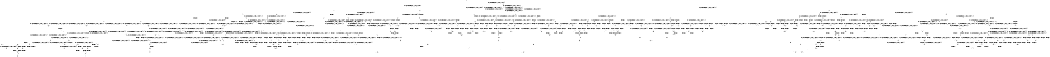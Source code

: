 digraph BCG {
size = "7, 10.5";
center = TRUE;
node [shape = circle];
0 [peripheries = 2];
0 -> 1 [label = "EX !0 !ATOMIC_EXCH_BRANCH (1, +1, TRUE, +0, 2, TRUE) !{}"];
0 -> 2 [label = "EX !2 !ATOMIC_EXCH_BRANCH (1, +1, TRUE, +0, 3, TRUE) !{}"];
0 -> 3 [label = "EX !1 !ATOMIC_EXCH_BRANCH (1, +0, TRUE, +0, 1, TRUE) !{}"];
1 -> 4 [label = "EX !2 !ATOMIC_EXCH_BRANCH (1, +1, TRUE, +0, 3, FALSE) !{0}"];
1 -> 5 [label = "EX !1 !ATOMIC_EXCH_BRANCH (1, +0, TRUE, +0, 1, FALSE) !{0}"];
1 -> 6 [label = "TERMINATE !0"];
2 -> 7 [label = "EX !0 !ATOMIC_EXCH_BRANCH (1, +1, TRUE, +0, 2, FALSE) !{0, 1, 2}"];
2 -> 8 [label = "EX !1 !ATOMIC_EXCH_BRANCH (1, +0, TRUE, +0, 1, FALSE) !{0, 1, 2}"];
2 -> 9 [label = "TERMINATE !2"];
2 -> 10 [label = "EX !0 !ATOMIC_EXCH_BRANCH (1, +1, TRUE, +0, 2, FALSE) !{0, 1, 2}"];
3 -> 11 [label = "EX !1 !ATOMIC_EXCH_BRANCH (1, +0, TRUE, +0, 1, TRUE) !{0, 1}"];
3 -> 12 [label = "EX !0 !ATOMIC_EXCH_BRANCH (1, +1, TRUE, +0, 2, TRUE) !{0, 1}"];
3 -> 13 [label = "EX !2 !ATOMIC_EXCH_BRANCH (1, +1, TRUE, +0, 3, TRUE) !{0, 1}"];
3 -> 14 [label = "EX !0 !ATOMIC_EXCH_BRANCH (1, +1, TRUE, +0, 2, TRUE) !{0, 1}"];
4 -> 15 [label = "EX !2 !ATOMIC_EXCH_BRANCH (1, +0, TRUE, +1, 1, TRUE) !{0, 1, 2}"];
4 -> 16 [label = "EX !1 !ATOMIC_EXCH_BRANCH (1, +0, TRUE, +0, 1, FALSE) !{0, 1, 2}"];
4 -> 17 [label = "TERMINATE !0"];
5 -> 18 [label = "EX !2 !ATOMIC_EXCH_BRANCH (1, +1, TRUE, +0, 3, TRUE) !{0, 1}"];
5 -> 19 [label = "TERMINATE !0"];
5 -> 20 [label = "TERMINATE !1"];
6 -> 21 [label = "EX !2 !ATOMIC_EXCH_BRANCH (1, +1, TRUE, +0, 3, FALSE) !{}"];
6 -> 22 [label = "EX !1 !ATOMIC_EXCH_BRANCH (1, +0, TRUE, +0, 1, FALSE) !{}"];
7 -> 23 [label = "EX !1 !ATOMIC_EXCH_BRANCH (1, +0, TRUE, +0, 1, FALSE) !{0, 1, 2}"];
7 -> 24 [label = "TERMINATE !0"];
7 -> 25 [label = "TERMINATE !2"];
8 -> 26 [label = "EX !0 !ATOMIC_EXCH_BRANCH (1, +1, TRUE, +0, 2, TRUE) !{0, 1, 2}"];
8 -> 27 [label = "TERMINATE !2"];
8 -> 28 [label = "TERMINATE !1"];
8 -> 29 [label = "EX !0 !ATOMIC_EXCH_BRANCH (1, +1, TRUE, +0, 2, TRUE) !{0, 1, 2}"];
9 -> 30 [label = "EX !0 !ATOMIC_EXCH_BRANCH (1, +1, TRUE, +0, 2, FALSE) !{0, 1}"];
9 -> 31 [label = "EX !1 !ATOMIC_EXCH_BRANCH (1, +0, TRUE, +0, 1, FALSE) !{0, 1}"];
9 -> 32 [label = "EX !0 !ATOMIC_EXCH_BRANCH (1, +1, TRUE, +0, 2, FALSE) !{0, 1}"];
10 -> 33 [label = "EX !1 !ATOMIC_EXCH_BRANCH (1, +0, TRUE, +0, 1, FALSE) !{0, 1, 2}"];
10 -> 34 [label = "EX !1 !ATOMIC_EXCH_BRANCH (1, +0, TRUE, +0, 1, FALSE) !{0, 1, 2}"];
10 -> 35 [label = "TERMINATE !0"];
10 -> 36 [label = "TERMINATE !2"];
11 -> 11 [label = "EX !1 !ATOMIC_EXCH_BRANCH (1, +0, TRUE, +0, 1, TRUE) !{0, 1}"];
11 -> 12 [label = "EX !0 !ATOMIC_EXCH_BRANCH (1, +1, TRUE, +0, 2, TRUE) !{0, 1}"];
11 -> 13 [label = "EX !2 !ATOMIC_EXCH_BRANCH (1, +1, TRUE, +0, 3, TRUE) !{0, 1}"];
11 -> 14 [label = "EX !0 !ATOMIC_EXCH_BRANCH (1, +1, TRUE, +0, 2, TRUE) !{0, 1}"];
12 -> 37 [label = "EX !1 !ATOMIC_EXCH_BRANCH (1, +0, TRUE, +0, 1, FALSE) !{0, 1}"];
12 -> 38 [label = "EX !2 !ATOMIC_EXCH_BRANCH (1, +1, TRUE, +0, 3, FALSE) !{0, 1}"];
12 -> 39 [label = "TERMINATE !0"];
13 -> 8 [label = "EX !1 !ATOMIC_EXCH_BRANCH (1, +0, TRUE, +0, 1, FALSE) !{0, 1, 2}"];
13 -> 40 [label = "EX !0 !ATOMIC_EXCH_BRANCH (1, +1, TRUE, +0, 2, FALSE) !{0, 1, 2}"];
13 -> 41 [label = "TERMINATE !2"];
13 -> 42 [label = "EX !0 !ATOMIC_EXCH_BRANCH (1, +1, TRUE, +0, 2, FALSE) !{0, 1, 2}"];
14 -> 43 [label = "EX !1 !ATOMIC_EXCH_BRANCH (1, +0, TRUE, +0, 1, FALSE) !{0, 1}"];
14 -> 44 [label = "EX !1 !ATOMIC_EXCH_BRANCH (1, +0, TRUE, +0, 1, FALSE) !{0, 1}"];
14 -> 45 [label = "EX !2 !ATOMIC_EXCH_BRANCH (1, +1, TRUE, +0, 3, FALSE) !{0, 1}"];
14 -> 46 [label = "TERMINATE !0"];
15 -> 47 [label = "EX !2 !ATOMIC_EXCH_BRANCH (1, +1, TRUE, +0, 3, TRUE) !{0, 1, 2}"];
15 -> 48 [label = "EX !1 !ATOMIC_EXCH_BRANCH (1, +0, TRUE, +0, 1, TRUE) !{0, 1, 2}"];
15 -> 49 [label = "TERMINATE !0"];
16 -> 50 [label = "EX !2 !ATOMIC_EXCH_BRANCH (1, +0, TRUE, +1, 1, FALSE) !{0, 1, 2}"];
16 -> 51 [label = "TERMINATE !0"];
16 -> 52 [label = "TERMINATE !1"];
17 -> 53 [label = "EX !2 !ATOMIC_EXCH_BRANCH (1, +0, TRUE, +1, 1, TRUE) !{1, 2}"];
17 -> 54 [label = "EX !1 !ATOMIC_EXCH_BRANCH (1, +0, TRUE, +0, 1, FALSE) !{1, 2}"];
17 -> 55 [label = "EX !1 !ATOMIC_EXCH_BRANCH (1, +0, TRUE, +0, 1, FALSE) !{1, 2}"];
18 -> 56 [label = "TERMINATE !0"];
18 -> 57 [label = "TERMINATE !2"];
18 -> 58 [label = "TERMINATE !1"];
19 -> 59 [label = "EX !2 !ATOMIC_EXCH_BRANCH (1, +1, TRUE, +0, 3, TRUE) !{1}"];
19 -> 60 [label = "TERMINATE !1"];
20 -> 61 [label = "EX !2 !ATOMIC_EXCH_BRANCH (1, +1, TRUE, +0, 3, TRUE) !{0}"];
20 -> 60 [label = "TERMINATE !0"];
21 -> 53 [label = "EX !2 !ATOMIC_EXCH_BRANCH (1, +0, TRUE, +1, 1, TRUE) !{1, 2}"];
21 -> 54 [label = "EX !1 !ATOMIC_EXCH_BRANCH (1, +0, TRUE, +0, 1, FALSE) !{1, 2}"];
21 -> 55 [label = "EX !1 !ATOMIC_EXCH_BRANCH (1, +0, TRUE, +0, 1, FALSE) !{1, 2}"];
22 -> 59 [label = "EX !2 !ATOMIC_EXCH_BRANCH (1, +1, TRUE, +0, 3, TRUE) !{1}"];
22 -> 60 [label = "TERMINATE !1"];
23 -> 62 [label = "TERMINATE !0"];
23 -> 63 [label = "TERMINATE !2"];
23 -> 64 [label = "TERMINATE !1"];
24 -> 65 [label = "EX !1 !ATOMIC_EXCH_BRANCH (1, +0, TRUE, +0, 1, FALSE) !{1, 2}"];
24 -> 66 [label = "TERMINATE !2"];
24 -> 67 [label = "EX !1 !ATOMIC_EXCH_BRANCH (1, +0, TRUE, +0, 1, FALSE) !{1, 2}"];
25 -> 68 [label = "EX !1 !ATOMIC_EXCH_BRANCH (1, +0, TRUE, +0, 1, FALSE) !{0, 1}"];
25 -> 66 [label = "TERMINATE !0"];
26 -> 56 [label = "TERMINATE !0"];
26 -> 57 [label = "TERMINATE !2"];
26 -> 58 [label = "TERMINATE !1"];
27 -> 69 [label = "EX !0 !ATOMIC_EXCH_BRANCH (1, +1, TRUE, +0, 2, TRUE) !{0, 1}"];
27 -> 70 [label = "TERMINATE !1"];
27 -> 71 [label = "EX !0 !ATOMIC_EXCH_BRANCH (1, +1, TRUE, +0, 2, TRUE) !{0, 1}"];
28 -> 72 [label = "EX !0 !ATOMIC_EXCH_BRANCH (1, +1, TRUE, +0, 2, TRUE) !{0, 2}"];
28 -> 70 [label = "TERMINATE !2"];
28 -> 73 [label = "EX !0 !ATOMIC_EXCH_BRANCH (1, +1, TRUE, +0, 2, TRUE) !{0, 2}"];
29 -> 74 [label = "TERMINATE !0"];
29 -> 75 [label = "TERMINATE !2"];
29 -> 76 [label = "TERMINATE !1"];
30 -> 68 [label = "EX !1 !ATOMIC_EXCH_BRANCH (1, +0, TRUE, +0, 1, FALSE) !{0, 1}"];
30 -> 66 [label = "TERMINATE !0"];
31 -> 69 [label = "EX !0 !ATOMIC_EXCH_BRANCH (1, +1, TRUE, +0, 2, TRUE) !{0, 1}"];
31 -> 70 [label = "TERMINATE !1"];
31 -> 71 [label = "EX !0 !ATOMIC_EXCH_BRANCH (1, +1, TRUE, +0, 2, TRUE) !{0, 1}"];
32 -> 77 [label = "EX !1 !ATOMIC_EXCH_BRANCH (1, +0, TRUE, +0, 1, FALSE) !{0, 1}"];
32 -> 78 [label = "EX !1 !ATOMIC_EXCH_BRANCH (1, +0, TRUE, +0, 1, FALSE) !{0, 1}"];
32 -> 79 [label = "TERMINATE !0"];
33 -> 80 [label = "TERMINATE !0"];
33 -> 81 [label = "TERMINATE !2"];
33 -> 82 [label = "TERMINATE !1"];
34 -> 83 [label = "TERMINATE !0"];
34 -> 84 [label = "TERMINATE !2"];
34 -> 85 [label = "TERMINATE !1"];
35 -> 86 [label = "EX !1 !ATOMIC_EXCH_BRANCH (1, +0, TRUE, +0, 1, FALSE) !{1, 2}"];
35 -> 87 [label = "TERMINATE !2"];
36 -> 88 [label = "EX !1 !ATOMIC_EXCH_BRANCH (1, +0, TRUE, +0, 1, FALSE) !{0, 1}"];
36 -> 87 [label = "TERMINATE !0"];
37 -> 18 [label = "EX !2 !ATOMIC_EXCH_BRANCH (1, +1, TRUE, +0, 3, TRUE) !{0, 1}"];
37 -> 19 [label = "TERMINATE !0"];
37 -> 20 [label = "TERMINATE !1"];
38 -> 16 [label = "EX !1 !ATOMIC_EXCH_BRANCH (1, +0, TRUE, +0, 1, FALSE) !{0, 1, 2}"];
38 -> 89 [label = "EX !2 !ATOMIC_EXCH_BRANCH (1, +0, TRUE, +1, 1, TRUE) !{0, 1, 2}"];
38 -> 90 [label = "TERMINATE !0"];
39 -> 91 [label = "EX !1 !ATOMIC_EXCH_BRANCH (1, +0, TRUE, +0, 1, FALSE) !{1}"];
39 -> 92 [label = "EX !2 !ATOMIC_EXCH_BRANCH (1, +1, TRUE, +0, 3, FALSE) !{1}"];
39 -> 93 [label = "EX !1 !ATOMIC_EXCH_BRANCH (1, +0, TRUE, +0, 1, FALSE) !{1}"];
40 -> 23 [label = "EX !1 !ATOMIC_EXCH_BRANCH (1, +0, TRUE, +0, 1, FALSE) !{0, 1, 2}"];
40 -> 94 [label = "TERMINATE !0"];
40 -> 95 [label = "TERMINATE !2"];
41 -> 31 [label = "EX !1 !ATOMIC_EXCH_BRANCH (1, +0, TRUE, +0, 1, FALSE) !{0, 1}"];
41 -> 96 [label = "EX !0 !ATOMIC_EXCH_BRANCH (1, +1, TRUE, +0, 2, FALSE) !{0, 1}"];
41 -> 97 [label = "EX !0 !ATOMIC_EXCH_BRANCH (1, +1, TRUE, +0, 2, FALSE) !{0, 1}"];
42 -> 33 [label = "EX !1 !ATOMIC_EXCH_BRANCH (1, +0, TRUE, +0, 1, FALSE) !{0, 1, 2}"];
42 -> 34 [label = "EX !1 !ATOMIC_EXCH_BRANCH (1, +0, TRUE, +0, 1, FALSE) !{0, 1, 2}"];
42 -> 98 [label = "TERMINATE !0"];
42 -> 99 [label = "TERMINATE !2"];
43 -> 100 [label = "EX !2 !ATOMIC_EXCH_BRANCH (1, +1, TRUE, +0, 3, TRUE) !{0, 1}"];
43 -> 101 [label = "TERMINATE !0"];
43 -> 102 [label = "TERMINATE !1"];
44 -> 103 [label = "EX !2 !ATOMIC_EXCH_BRANCH (1, +1, TRUE, +0, 3, TRUE) !{0, 1}"];
44 -> 104 [label = "TERMINATE !0"];
44 -> 105 [label = "TERMINATE !1"];
45 -> 106 [label = "EX !1 !ATOMIC_EXCH_BRANCH (1, +0, TRUE, +0, 1, FALSE) !{0, 1, 2}"];
45 -> 107 [label = "EX !2 !ATOMIC_EXCH_BRANCH (1, +0, TRUE, +1, 1, TRUE) !{0, 1, 2}"];
45 -> 108 [label = "TERMINATE !0"];
46 -> 109 [label = "EX !1 !ATOMIC_EXCH_BRANCH (1, +0, TRUE, +0, 1, FALSE) !{1}"];
46 -> 110 [label = "EX !2 !ATOMIC_EXCH_BRANCH (1, +1, TRUE, +0, 3, FALSE) !{1}"];
47 -> 23 [label = "EX !1 !ATOMIC_EXCH_BRANCH (1, +0, TRUE, +0, 1, FALSE) !{0, 1, 2}"];
47 -> 24 [label = "TERMINATE !0"];
47 -> 25 [label = "TERMINATE !2"];
48 -> 48 [label = "EX !1 !ATOMIC_EXCH_BRANCH (1, +0, TRUE, +0, 1, TRUE) !{0, 1, 2}"];
48 -> 111 [label = "EX !2 !ATOMIC_EXCH_BRANCH (1, +1, TRUE, +0, 3, TRUE) !{0, 1, 2}"];
48 -> 112 [label = "TERMINATE !0"];
49 -> 113 [label = "EX !2 !ATOMIC_EXCH_BRANCH (1, +1, TRUE, +0, 3, TRUE) !{1, 2}"];
49 -> 114 [label = "EX !1 !ATOMIC_EXCH_BRANCH (1, +0, TRUE, +0, 1, TRUE) !{1, 2}"];
49 -> 115 [label = "EX !1 !ATOMIC_EXCH_BRANCH (1, +0, TRUE, +0, 1, TRUE) !{1, 2}"];
50 -> 62 [label = "TERMINATE !0"];
50 -> 63 [label = "TERMINATE !2"];
50 -> 64 [label = "TERMINATE !1"];
51 -> 116 [label = "EX !2 !ATOMIC_EXCH_BRANCH (1, +0, TRUE, +1, 1, FALSE) !{1, 2}"];
51 -> 117 [label = "TERMINATE !1"];
52 -> 118 [label = "EX !2 !ATOMIC_EXCH_BRANCH (1, +0, TRUE, +1, 1, FALSE) !{0, 2}"];
52 -> 117 [label = "TERMINATE !0"];
53 -> 113 [label = "EX !2 !ATOMIC_EXCH_BRANCH (1, +1, TRUE, +0, 3, TRUE) !{1, 2}"];
53 -> 114 [label = "EX !1 !ATOMIC_EXCH_BRANCH (1, +0, TRUE, +0, 1, TRUE) !{1, 2}"];
53 -> 115 [label = "EX !1 !ATOMIC_EXCH_BRANCH (1, +0, TRUE, +0, 1, TRUE) !{1, 2}"];
54 -> 116 [label = "EX !2 !ATOMIC_EXCH_BRANCH (1, +0, TRUE, +1, 1, FALSE) !{1, 2}"];
54 -> 117 [label = "TERMINATE !1"];
55 -> 119 [label = "EX !2 !ATOMIC_EXCH_BRANCH (1, +0, TRUE, +1, 1, FALSE) !{1, 2}"];
55 -> 120 [label = "EX !2 !ATOMIC_EXCH_BRANCH (1, +0, TRUE, +1, 1, FALSE) !{1, 2}"];
55 -> 121 [label = "TERMINATE !1"];
56 -> 122 [label = "TERMINATE !2"];
56 -> 123 [label = "TERMINATE !1"];
57 -> 122 [label = "TERMINATE !0"];
57 -> 124 [label = "TERMINATE !1"];
58 -> 123 [label = "TERMINATE !0"];
58 -> 124 [label = "TERMINATE !2"];
59 -> 122 [label = "TERMINATE !2"];
59 -> 123 [label = "TERMINATE !1"];
60 -> 125 [label = "EX !2 !ATOMIC_EXCH_BRANCH (1, +1, TRUE, +0, 3, TRUE) !{}"];
61 -> 123 [label = "TERMINATE !0"];
61 -> 124 [label = "TERMINATE !2"];
62 -> 126 [label = "TERMINATE !2"];
62 -> 127 [label = "TERMINATE !1"];
63 -> 126 [label = "TERMINATE !0"];
63 -> 128 [label = "TERMINATE !1"];
64 -> 127 [label = "TERMINATE !0"];
64 -> 128 [label = "TERMINATE !2"];
65 -> 126 [label = "TERMINATE !2"];
65 -> 127 [label = "TERMINATE !1"];
66 -> 129 [label = "EX !1 !ATOMIC_EXCH_BRANCH (1, +0, TRUE, +0, 1, FALSE) !{1}"];
66 -> 130 [label = "EX !1 !ATOMIC_EXCH_BRANCH (1, +0, TRUE, +0, 1, FALSE) !{1}"];
67 -> 131 [label = "TERMINATE !2"];
67 -> 132 [label = "TERMINATE !1"];
68 -> 126 [label = "TERMINATE !0"];
68 -> 128 [label = "TERMINATE !1"];
69 -> 122 [label = "TERMINATE !0"];
69 -> 124 [label = "TERMINATE !1"];
70 -> 133 [label = "EX !0 !ATOMIC_EXCH_BRANCH (1, +1, TRUE, +0, 2, TRUE) !{0}"];
70 -> 134 [label = "EX !0 !ATOMIC_EXCH_BRANCH (1, +1, TRUE, +0, 2, TRUE) !{0}"];
71 -> 135 [label = "TERMINATE !0"];
71 -> 136 [label = "TERMINATE !1"];
72 -> 123 [label = "TERMINATE !0"];
72 -> 124 [label = "TERMINATE !2"];
73 -> 137 [label = "TERMINATE !0"];
73 -> 138 [label = "TERMINATE !2"];
74 -> 139 [label = "TERMINATE !2"];
74 -> 140 [label = "TERMINATE !1"];
75 -> 139 [label = "TERMINATE !0"];
75 -> 141 [label = "TERMINATE !1"];
76 -> 140 [label = "TERMINATE !0"];
76 -> 141 [label = "TERMINATE !2"];
77 -> 142 [label = "TERMINATE !0"];
77 -> 143 [label = "TERMINATE !1"];
78 -> 144 [label = "TERMINATE !0"];
78 -> 145 [label = "TERMINATE !1"];
79 -> 146 [label = "EX !1 !ATOMIC_EXCH_BRANCH (1, +0, TRUE, +0, 1, FALSE) !{1}"];
80 -> 147 [label = "TERMINATE !2"];
80 -> 148 [label = "TERMINATE !1"];
81 -> 147 [label = "TERMINATE !0"];
81 -> 149 [label = "TERMINATE !1"];
82 -> 148 [label = "TERMINATE !0"];
82 -> 149 [label = "TERMINATE !2"];
83 -> 150 [label = "TERMINATE !2"];
83 -> 151 [label = "TERMINATE !1"];
84 -> 150 [label = "TERMINATE !0"];
84 -> 152 [label = "TERMINATE !1"];
85 -> 151 [label = "TERMINATE !0"];
85 -> 152 [label = "TERMINATE !2"];
86 -> 150 [label = "TERMINATE !2"];
86 -> 151 [label = "TERMINATE !1"];
87 -> 153 [label = "EX !1 !ATOMIC_EXCH_BRANCH (1, +0, TRUE, +0, 1, FALSE) !{1}"];
88 -> 150 [label = "TERMINATE !0"];
88 -> 152 [label = "TERMINATE !1"];
89 -> 48 [label = "EX !1 !ATOMIC_EXCH_BRANCH (1, +0, TRUE, +0, 1, TRUE) !{0, 1, 2}"];
89 -> 111 [label = "EX !2 !ATOMIC_EXCH_BRANCH (1, +1, TRUE, +0, 3, TRUE) !{0, 1, 2}"];
89 -> 112 [label = "TERMINATE !0"];
90 -> 54 [label = "EX !1 !ATOMIC_EXCH_BRANCH (1, +0, TRUE, +0, 1, FALSE) !{1, 2}"];
90 -> 154 [label = "EX !2 !ATOMIC_EXCH_BRANCH (1, +0, TRUE, +1, 1, TRUE) !{1, 2}"];
90 -> 55 [label = "EX !1 !ATOMIC_EXCH_BRANCH (1, +0, TRUE, +0, 1, FALSE) !{1, 2}"];
91 -> 59 [label = "EX !2 !ATOMIC_EXCH_BRANCH (1, +1, TRUE, +0, 3, TRUE) !{1}"];
91 -> 60 [label = "TERMINATE !1"];
92 -> 54 [label = "EX !1 !ATOMIC_EXCH_BRANCH (1, +0, TRUE, +0, 1, FALSE) !{1, 2}"];
92 -> 154 [label = "EX !2 !ATOMIC_EXCH_BRANCH (1, +0, TRUE, +1, 1, TRUE) !{1, 2}"];
92 -> 55 [label = "EX !1 !ATOMIC_EXCH_BRANCH (1, +0, TRUE, +0, 1, FALSE) !{1, 2}"];
93 -> 155 [label = "EX !2 !ATOMIC_EXCH_BRANCH (1, +1, TRUE, +0, 3, TRUE) !{1}"];
93 -> 156 [label = "TERMINATE !1"];
94 -> 65 [label = "EX !1 !ATOMIC_EXCH_BRANCH (1, +0, TRUE, +0, 1, FALSE) !{1, 2}"];
94 -> 157 [label = "TERMINATE !2"];
94 -> 67 [label = "EX !1 !ATOMIC_EXCH_BRANCH (1, +0, TRUE, +0, 1, FALSE) !{1, 2}"];
95 -> 68 [label = "EX !1 !ATOMIC_EXCH_BRANCH (1, +0, TRUE, +0, 1, FALSE) !{0, 1}"];
95 -> 157 [label = "TERMINATE !0"];
96 -> 68 [label = "EX !1 !ATOMIC_EXCH_BRANCH (1, +0, TRUE, +0, 1, FALSE) !{0, 1}"];
96 -> 157 [label = "TERMINATE !0"];
97 -> 77 [label = "EX !1 !ATOMIC_EXCH_BRANCH (1, +0, TRUE, +0, 1, FALSE) !{0, 1}"];
97 -> 78 [label = "EX !1 !ATOMIC_EXCH_BRANCH (1, +0, TRUE, +0, 1, FALSE) !{0, 1}"];
97 -> 158 [label = "TERMINATE !0"];
98 -> 86 [label = "EX !1 !ATOMIC_EXCH_BRANCH (1, +0, TRUE, +0, 1, FALSE) !{1, 2}"];
98 -> 159 [label = "TERMINATE !2"];
99 -> 88 [label = "EX !1 !ATOMIC_EXCH_BRANCH (1, +0, TRUE, +0, 1, FALSE) !{0, 1}"];
99 -> 159 [label = "TERMINATE !0"];
100 -> 160 [label = "TERMINATE !0"];
100 -> 161 [label = "TERMINATE !2"];
100 -> 162 [label = "TERMINATE !1"];
101 -> 163 [label = "EX !2 !ATOMIC_EXCH_BRANCH (1, +1, TRUE, +0, 3, TRUE) !{1}"];
101 -> 164 [label = "TERMINATE !1"];
102 -> 165 [label = "EX !2 !ATOMIC_EXCH_BRANCH (1, +1, TRUE, +0, 3, TRUE) !{0}"];
102 -> 164 [label = "TERMINATE !0"];
103 -> 166 [label = "TERMINATE !0"];
103 -> 167 [label = "TERMINATE !2"];
103 -> 168 [label = "TERMINATE !1"];
104 -> 169 [label = "EX !2 !ATOMIC_EXCH_BRANCH (1, +1, TRUE, +0, 3, TRUE) !{1}"];
104 -> 170 [label = "TERMINATE !1"];
105 -> 171 [label = "EX !2 !ATOMIC_EXCH_BRANCH (1, +1, TRUE, +0, 3, TRUE) !{0}"];
105 -> 170 [label = "TERMINATE !0"];
106 -> 172 [label = "EX !2 !ATOMIC_EXCH_BRANCH (1, +0, TRUE, +1, 1, FALSE) !{0, 1, 2}"];
106 -> 173 [label = "TERMINATE !0"];
106 -> 174 [label = "TERMINATE !1"];
107 -> 175 [label = "EX !1 !ATOMIC_EXCH_BRANCH (1, +0, TRUE, +0, 1, TRUE) !{0, 1, 2}"];
107 -> 176 [label = "EX !2 !ATOMIC_EXCH_BRANCH (1, +1, TRUE, +0, 3, TRUE) !{0, 1, 2}"];
107 -> 177 [label = "TERMINATE !0"];
108 -> 178 [label = "EX !1 !ATOMIC_EXCH_BRANCH (1, +0, TRUE, +0, 1, FALSE) !{1, 2}"];
108 -> 179 [label = "EX !2 !ATOMIC_EXCH_BRANCH (1, +0, TRUE, +1, 1, TRUE) !{1, 2}"];
109 -> 169 [label = "EX !2 !ATOMIC_EXCH_BRANCH (1, +1, TRUE, +0, 3, TRUE) !{1}"];
109 -> 170 [label = "TERMINATE !1"];
110 -> 178 [label = "EX !1 !ATOMIC_EXCH_BRANCH (1, +0, TRUE, +0, 1, FALSE) !{1, 2}"];
110 -> 179 [label = "EX !2 !ATOMIC_EXCH_BRANCH (1, +0, TRUE, +1, 1, TRUE) !{1, 2}"];
111 -> 23 [label = "EX !1 !ATOMIC_EXCH_BRANCH (1, +0, TRUE, +0, 1, FALSE) !{0, 1, 2}"];
111 -> 94 [label = "TERMINATE !0"];
111 -> 95 [label = "TERMINATE !2"];
112 -> 114 [label = "EX !1 !ATOMIC_EXCH_BRANCH (1, +0, TRUE, +0, 1, TRUE) !{1, 2}"];
112 -> 180 [label = "EX !2 !ATOMIC_EXCH_BRANCH (1, +1, TRUE, +0, 3, TRUE) !{1, 2}"];
112 -> 115 [label = "EX !1 !ATOMIC_EXCH_BRANCH (1, +0, TRUE, +0, 1, TRUE) !{1, 2}"];
113 -> 65 [label = "EX !1 !ATOMIC_EXCH_BRANCH (1, +0, TRUE, +0, 1, FALSE) !{1, 2}"];
113 -> 66 [label = "TERMINATE !2"];
113 -> 67 [label = "EX !1 !ATOMIC_EXCH_BRANCH (1, +0, TRUE, +0, 1, FALSE) !{1, 2}"];
114 -> 114 [label = "EX !1 !ATOMIC_EXCH_BRANCH (1, +0, TRUE, +0, 1, TRUE) !{1, 2}"];
114 -> 180 [label = "EX !2 !ATOMIC_EXCH_BRANCH (1, +1, TRUE, +0, 3, TRUE) !{1, 2}"];
114 -> 115 [label = "EX !1 !ATOMIC_EXCH_BRANCH (1, +0, TRUE, +0, 1, TRUE) !{1, 2}"];
115 -> 181 [label = "EX !2 !ATOMIC_EXCH_BRANCH (1, +1, TRUE, +0, 3, TRUE) !{1, 2}"];
115 -> 115 [label = "EX !1 !ATOMIC_EXCH_BRANCH (1, +0, TRUE, +0, 1, TRUE) !{1, 2}"];
115 -> 182 [label = "EX !2 !ATOMIC_EXCH_BRANCH (1, +1, TRUE, +0, 3, TRUE) !{1, 2}"];
116 -> 126 [label = "TERMINATE !2"];
116 -> 127 [label = "TERMINATE !1"];
117 -> 183 [label = "EX !2 !ATOMIC_EXCH_BRANCH (1, +0, TRUE, +1, 1, FALSE) !{2}"];
117 -> 184 [label = "EX !2 !ATOMIC_EXCH_BRANCH (1, +0, TRUE, +1, 1, FALSE) !{2}"];
118 -> 127 [label = "TERMINATE !0"];
118 -> 128 [label = "TERMINATE !2"];
119 -> 185 [label = "TERMINATE !2"];
119 -> 186 [label = "TERMINATE !1"];
120 -> 131 [label = "TERMINATE !2"];
120 -> 132 [label = "TERMINATE !1"];
121 -> 187 [label = "EX !2 !ATOMIC_EXCH_BRANCH (1, +0, TRUE, +1, 1, FALSE) !{2}"];
122 -> 188 [label = "TERMINATE !1"];
123 -> 188 [label = "TERMINATE !2"];
124 -> 188 [label = "TERMINATE !0"];
125 -> 188 [label = "TERMINATE !2"];
126 -> 189 [label = "TERMINATE !1"];
127 -> 189 [label = "TERMINATE !2"];
128 -> 189 [label = "TERMINATE !0"];
129 -> 189 [label = "TERMINATE !1"];
130 -> 190 [label = "TERMINATE !1"];
131 -> 191 [label = "TERMINATE !1"];
132 -> 191 [label = "TERMINATE !2"];
133 -> 188 [label = "TERMINATE !0"];
134 -> 192 [label = "TERMINATE !0"];
135 -> 193 [label = "TERMINATE !1"];
136 -> 193 [label = "TERMINATE !0"];
137 -> 194 [label = "TERMINATE !2"];
138 -> 194 [label = "TERMINATE !0"];
139 -> 195 [label = "TERMINATE !1"];
140 -> 195 [label = "TERMINATE !2"];
141 -> 195 [label = "TERMINATE !0"];
142 -> 196 [label = "TERMINATE !1"];
143 -> 196 [label = "TERMINATE !0"];
144 -> 197 [label = "TERMINATE !1"];
145 -> 197 [label = "TERMINATE !0"];
146 -> 197 [label = "TERMINATE !1"];
147 -> 198 [label = "TERMINATE !1"];
148 -> 198 [label = "TERMINATE !2"];
149 -> 198 [label = "TERMINATE !0"];
150 -> 199 [label = "TERMINATE !1"];
151 -> 199 [label = "TERMINATE !2"];
152 -> 199 [label = "TERMINATE !0"];
153 -> 199 [label = "TERMINATE !1"];
154 -> 114 [label = "EX !1 !ATOMIC_EXCH_BRANCH (1, +0, TRUE, +0, 1, TRUE) !{1, 2}"];
154 -> 180 [label = "EX !2 !ATOMIC_EXCH_BRANCH (1, +1, TRUE, +0, 3, TRUE) !{1, 2}"];
154 -> 115 [label = "EX !1 !ATOMIC_EXCH_BRANCH (1, +0, TRUE, +0, 1, TRUE) !{1, 2}"];
155 -> 200 [label = "TERMINATE !2"];
155 -> 201 [label = "TERMINATE !1"];
156 -> 202 [label = "EX !2 !ATOMIC_EXCH_BRANCH (1, +1, TRUE, +0, 3, TRUE) !{}"];
157 -> 129 [label = "EX !1 !ATOMIC_EXCH_BRANCH (1, +0, TRUE, +0, 1, FALSE) !{1}"];
157 -> 130 [label = "EX !1 !ATOMIC_EXCH_BRANCH (1, +0, TRUE, +0, 1, FALSE) !{1}"];
158 -> 146 [label = "EX !1 !ATOMIC_EXCH_BRANCH (1, +0, TRUE, +0, 1, FALSE) !{1}"];
159 -> 153 [label = "EX !1 !ATOMIC_EXCH_BRANCH (1, +0, TRUE, +0, 1, FALSE) !{1}"];
160 -> 203 [label = "TERMINATE !2"];
160 -> 204 [label = "TERMINATE !1"];
161 -> 203 [label = "TERMINATE !0"];
161 -> 205 [label = "TERMINATE !1"];
162 -> 204 [label = "TERMINATE !0"];
162 -> 205 [label = "TERMINATE !2"];
163 -> 203 [label = "TERMINATE !2"];
163 -> 204 [label = "TERMINATE !1"];
164 -> 206 [label = "EX !2 !ATOMIC_EXCH_BRANCH (1, +1, TRUE, +0, 3, TRUE) !{}"];
165 -> 204 [label = "TERMINATE !0"];
165 -> 205 [label = "TERMINATE !2"];
166 -> 135 [label = "TERMINATE !2"];
166 -> 207 [label = "TERMINATE !1"];
167 -> 135 [label = "TERMINATE !0"];
167 -> 136 [label = "TERMINATE !1"];
168 -> 207 [label = "TERMINATE !0"];
168 -> 136 [label = "TERMINATE !2"];
169 -> 135 [label = "TERMINATE !2"];
169 -> 207 [label = "TERMINATE !1"];
170 -> 208 [label = "EX !2 !ATOMIC_EXCH_BRANCH (1, +1, TRUE, +0, 3, TRUE) !{}"];
171 -> 207 [label = "TERMINATE !0"];
171 -> 136 [label = "TERMINATE !2"];
172 -> 209 [label = "TERMINATE !0"];
172 -> 210 [label = "TERMINATE !2"];
172 -> 211 [label = "TERMINATE !1"];
173 -> 212 [label = "EX !2 !ATOMIC_EXCH_BRANCH (1, +0, TRUE, +1, 1, FALSE) !{1, 2}"];
173 -> 213 [label = "TERMINATE !1"];
174 -> 214 [label = "EX !2 !ATOMIC_EXCH_BRANCH (1, +0, TRUE, +1, 1, FALSE) !{0, 2}"];
174 -> 213 [label = "TERMINATE !0"];
175 -> 175 [label = "EX !1 !ATOMIC_EXCH_BRANCH (1, +0, TRUE, +0, 1, TRUE) !{0, 1, 2}"];
175 -> 176 [label = "EX !2 !ATOMIC_EXCH_BRANCH (1, +1, TRUE, +0, 3, TRUE) !{0, 1, 2}"];
175 -> 177 [label = "TERMINATE !0"];
176 -> 215 [label = "EX !1 !ATOMIC_EXCH_BRANCH (1, +0, TRUE, +0, 1, FALSE) !{0, 1, 2}"];
176 -> 216 [label = "TERMINATE !0"];
176 -> 217 [label = "TERMINATE !2"];
177 -> 218 [label = "EX !1 !ATOMIC_EXCH_BRANCH (1, +0, TRUE, +0, 1, TRUE) !{1, 2}"];
177 -> 219 [label = "EX !2 !ATOMIC_EXCH_BRANCH (1, +1, TRUE, +0, 3, TRUE) !{1, 2}"];
178 -> 212 [label = "EX !2 !ATOMIC_EXCH_BRANCH (1, +0, TRUE, +1, 1, FALSE) !{1, 2}"];
178 -> 213 [label = "TERMINATE !1"];
179 -> 218 [label = "EX !1 !ATOMIC_EXCH_BRANCH (1, +0, TRUE, +0, 1, TRUE) !{1, 2}"];
179 -> 219 [label = "EX !2 !ATOMIC_EXCH_BRANCH (1, +1, TRUE, +0, 3, TRUE) !{1, 2}"];
180 -> 65 [label = "EX !1 !ATOMIC_EXCH_BRANCH (1, +0, TRUE, +0, 1, FALSE) !{1, 2}"];
180 -> 157 [label = "TERMINATE !2"];
180 -> 67 [label = "EX !1 !ATOMIC_EXCH_BRANCH (1, +0, TRUE, +0, 1, FALSE) !{1, 2}"];
181 -> 220 [label = "EX !1 !ATOMIC_EXCH_BRANCH (1, +0, TRUE, +0, 1, FALSE) !{1, 2}"];
181 -> 221 [label = "TERMINATE !2"];
181 -> 67 [label = "EX !1 !ATOMIC_EXCH_BRANCH (1, +0, TRUE, +0, 1, FALSE) !{1, 2}"];
182 -> 67 [label = "EX !1 !ATOMIC_EXCH_BRANCH (1, +0, TRUE, +0, 1, FALSE) !{1, 2}"];
182 -> 222 [label = "TERMINATE !2"];
183 -> 189 [label = "TERMINATE !2"];
184 -> 223 [label = "TERMINATE !2"];
185 -> 224 [label = "TERMINATE !1"];
186 -> 224 [label = "TERMINATE !2"];
187 -> 191 [label = "TERMINATE !2"];
188 -> 225 [label = "exit"];
189 -> 225 [label = "exit"];
190 -> 226 [label = "exit"];
191 -> 227 [label = "exit"];
192 -> 228 [label = "exit"];
193 -> 229 [label = "exit"];
194 -> 230 [label = "exit"];
195 -> 231 [label = "exit"];
196 -> 232 [label = "exit"];
197 -> 229 [label = "exit"];
198 -> 233 [label = "exit"];
199 -> 231 [label = "exit"];
200 -> 234 [label = "TERMINATE !1"];
201 -> 234 [label = "TERMINATE !2"];
202 -> 234 [label = "TERMINATE !2"];
203 -> 235 [label = "TERMINATE !1"];
204 -> 235 [label = "TERMINATE !2"];
205 -> 235 [label = "TERMINATE !0"];
206 -> 235 [label = "TERMINATE !2"];
207 -> 193 [label = "TERMINATE !2"];
208 -> 193 [label = "TERMINATE !2"];
209 -> 144 [label = "TERMINATE !2"];
209 -> 236 [label = "TERMINATE !1"];
210 -> 144 [label = "TERMINATE !0"];
210 -> 145 [label = "TERMINATE !1"];
211 -> 236 [label = "TERMINATE !0"];
211 -> 145 [label = "TERMINATE !2"];
212 -> 144 [label = "TERMINATE !2"];
212 -> 236 [label = "TERMINATE !1"];
213 -> 237 [label = "EX !2 !ATOMIC_EXCH_BRANCH (1, +0, TRUE, +1, 1, FALSE) !{2}"];
214 -> 236 [label = "TERMINATE !0"];
214 -> 145 [label = "TERMINATE !2"];
215 -> 209 [label = "TERMINATE !0"];
215 -> 210 [label = "TERMINATE !2"];
215 -> 211 [label = "TERMINATE !1"];
216 -> 238 [label = "EX !1 !ATOMIC_EXCH_BRANCH (1, +0, TRUE, +0, 1, FALSE) !{1, 2}"];
216 -> 158 [label = "TERMINATE !2"];
217 -> 77 [label = "EX !1 !ATOMIC_EXCH_BRANCH (1, +0, TRUE, +0, 1, FALSE) !{0, 1}"];
217 -> 78 [label = "EX !1 !ATOMIC_EXCH_BRANCH (1, +0, TRUE, +0, 1, FALSE) !{0, 1}"];
217 -> 158 [label = "TERMINATE !0"];
218 -> 218 [label = "EX !1 !ATOMIC_EXCH_BRANCH (1, +0, TRUE, +0, 1, TRUE) !{1, 2}"];
218 -> 219 [label = "EX !2 !ATOMIC_EXCH_BRANCH (1, +1, TRUE, +0, 3, TRUE) !{1, 2}"];
219 -> 238 [label = "EX !1 !ATOMIC_EXCH_BRANCH (1, +0, TRUE, +0, 1, FALSE) !{1, 2}"];
219 -> 158 [label = "TERMINATE !2"];
220 -> 185 [label = "TERMINATE !2"];
220 -> 186 [label = "TERMINATE !1"];
221 -> 239 [label = "EX !1 !ATOMIC_EXCH_BRANCH (1, +0, TRUE, +0, 1, FALSE) !{1}"];
222 -> 240 [label = "EX !1 !ATOMIC_EXCH_BRANCH (1, +0, TRUE, +0, 1, FALSE) !{1}"];
223 -> 241 [label = "exit"];
224 -> 242 [label = "exit"];
234 -> 226 [label = "exit"];
235 -> 232 [label = "exit"];
236 -> 197 [label = "TERMINATE !2"];
237 -> 197 [label = "TERMINATE !2"];
238 -> 144 [label = "TERMINATE !2"];
238 -> 236 [label = "TERMINATE !1"];
239 -> 224 [label = "TERMINATE !1"];
240 -> 191 [label = "TERMINATE !1"];
}

